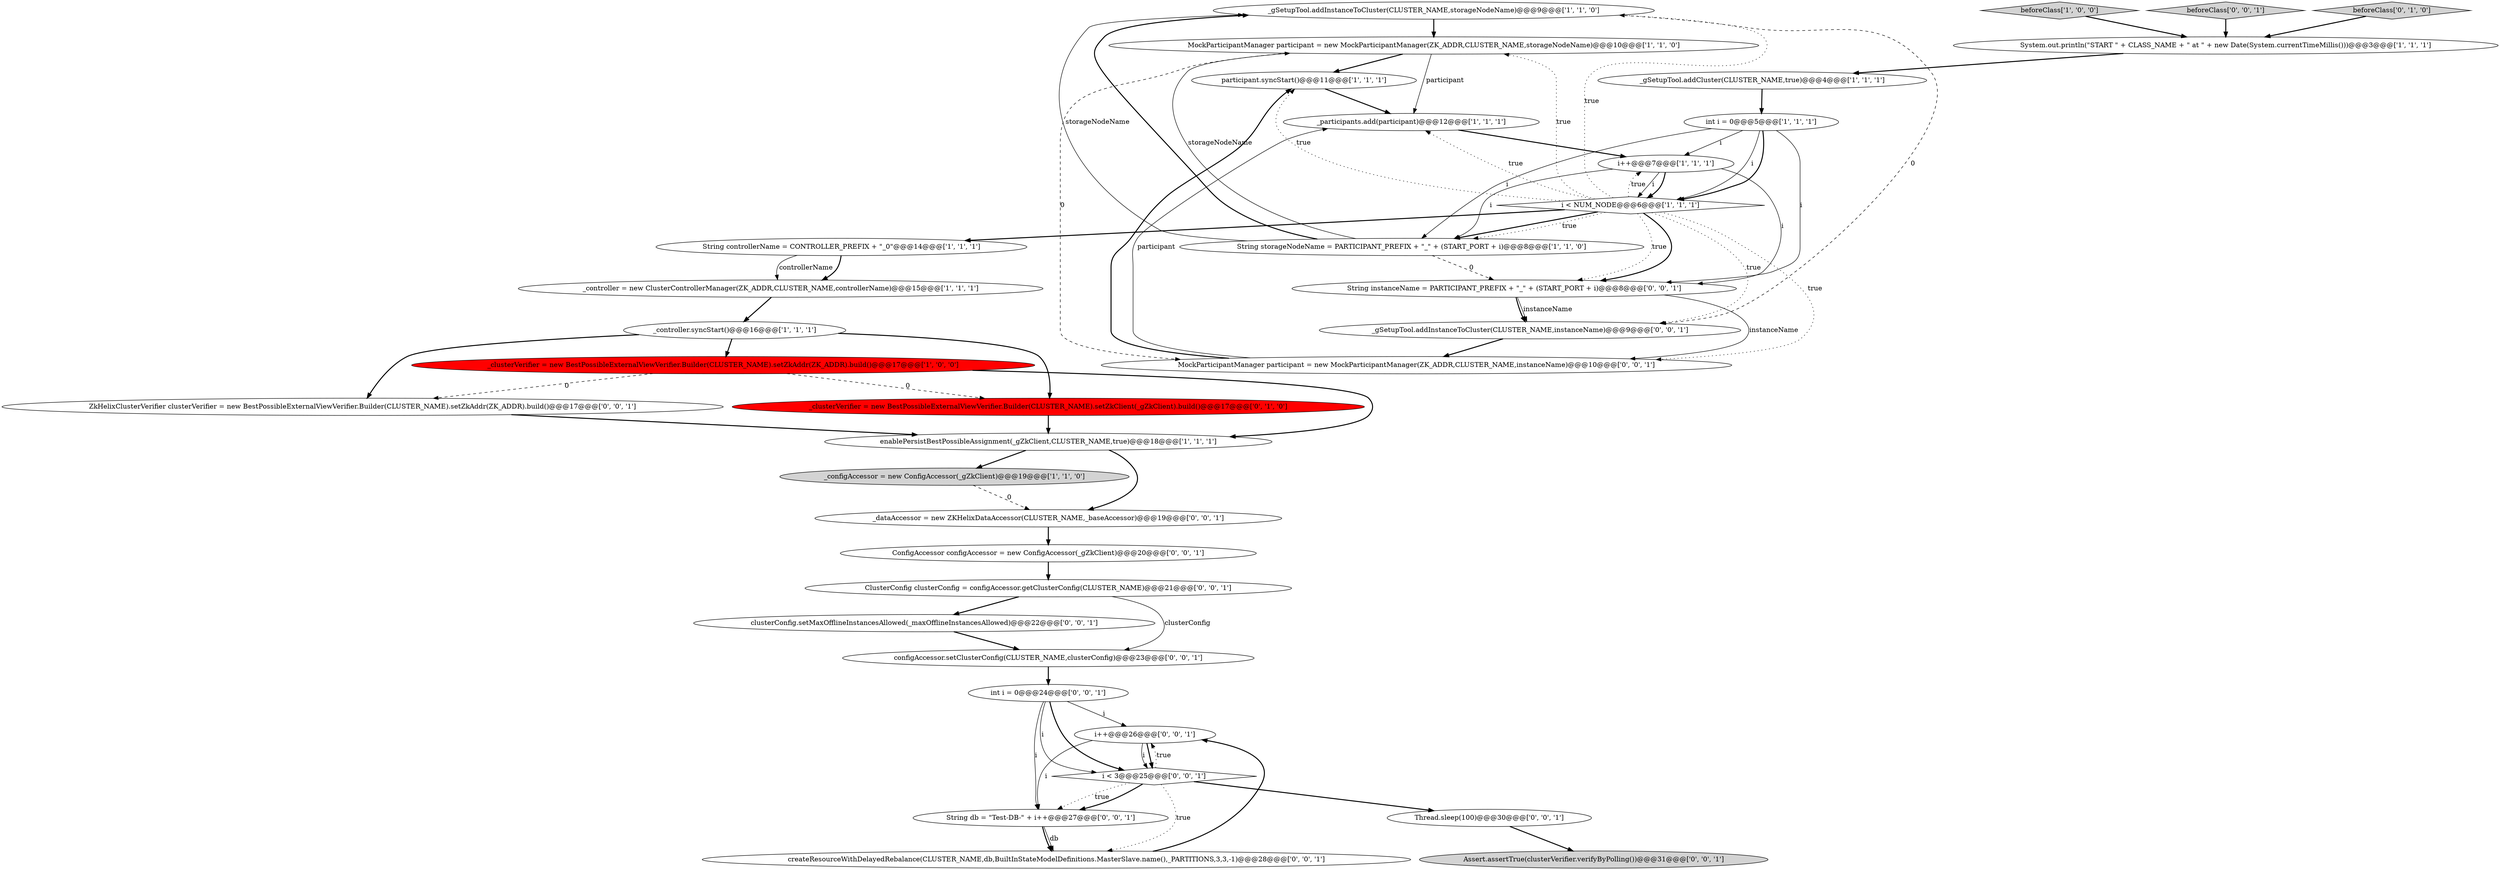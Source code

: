 digraph {
13 [style = filled, label = "_gSetupTool.addInstanceToCluster(CLUSTER_NAME,storageNodeName)@@@9@@@['1', '1', '0']", fillcolor = white, shape = ellipse image = "AAA0AAABBB1BBB"];
11 [style = filled, label = "i < NUM_NODE@@@6@@@['1', '1', '1']", fillcolor = white, shape = diamond image = "AAA0AAABBB1BBB"];
23 [style = filled, label = "ZkHelixClusterVerifier clusterVerifier = new BestPossibleExternalViewVerifier.Builder(CLUSTER_NAME).setZkAddr(ZK_ADDR).build()@@@17@@@['0', '0', '1']", fillcolor = white, shape = ellipse image = "AAA0AAABBB3BBB"];
12 [style = filled, label = "participant.syncStart()@@@11@@@['1', '1', '1']", fillcolor = white, shape = ellipse image = "AAA0AAABBB1BBB"];
20 [style = filled, label = "i++@@@26@@@['0', '0', '1']", fillcolor = white, shape = ellipse image = "AAA0AAABBB3BBB"];
24 [style = filled, label = "MockParticipantManager participant = new MockParticipantManager(ZK_ADDR,CLUSTER_NAME,instanceName)@@@10@@@['0', '0', '1']", fillcolor = white, shape = ellipse image = "AAA0AAABBB3BBB"];
25 [style = filled, label = "String instanceName = PARTICIPANT_PREFIX + \"_\" + (START_PORT + i)@@@8@@@['0', '0', '1']", fillcolor = white, shape = ellipse image = "AAA0AAABBB3BBB"];
18 [style = filled, label = "_clusterVerifier = new BestPossibleExternalViewVerifier.Builder(CLUSTER_NAME).setZkClient(_gZkClient).build()@@@17@@@['0', '1', '0']", fillcolor = red, shape = ellipse image = "AAA1AAABBB2BBB"];
4 [style = filled, label = "System.out.println(\"START \" + CLASS_NAME + \" at \" + new Date(System.currentTimeMillis()))@@@3@@@['1', '1', '1']", fillcolor = white, shape = ellipse image = "AAA0AAABBB1BBB"];
31 [style = filled, label = "Assert.assertTrue(clusterVerifier.verifyByPolling())@@@31@@@['0', '0', '1']", fillcolor = lightgray, shape = ellipse image = "AAA0AAABBB3BBB"];
7 [style = filled, label = "i++@@@7@@@['1', '1', '1']", fillcolor = white, shape = ellipse image = "AAA0AAABBB1BBB"];
3 [style = filled, label = "_configAccessor = new ConfigAccessor(_gZkClient)@@@19@@@['1', '1', '0']", fillcolor = lightgray, shape = ellipse image = "AAA0AAABBB1BBB"];
32 [style = filled, label = "Thread.sleep(100)@@@30@@@['0', '0', '1']", fillcolor = white, shape = ellipse image = "AAA0AAABBB3BBB"];
1 [style = filled, label = "_gSetupTool.addCluster(CLUSTER_NAME,true)@@@4@@@['1', '1', '1']", fillcolor = white, shape = ellipse image = "AAA0AAABBB1BBB"];
6 [style = filled, label = "_clusterVerifier = new BestPossibleExternalViewVerifier.Builder(CLUSTER_NAME).setZkAddr(ZK_ADDR).build()@@@17@@@['1', '0', '0']", fillcolor = red, shape = ellipse image = "AAA1AAABBB1BBB"];
30 [style = filled, label = "createResourceWithDelayedRebalance(CLUSTER_NAME,db,BuiltInStateModelDefinitions.MasterSlave.name(),_PARTITIONS,3,3,-1)@@@28@@@['0', '0', '1']", fillcolor = white, shape = ellipse image = "AAA0AAABBB3BBB"];
8 [style = filled, label = "enablePersistBestPossibleAssignment(_gZkClient,CLUSTER_NAME,true)@@@18@@@['1', '1', '1']", fillcolor = white, shape = ellipse image = "AAA0AAABBB1BBB"];
34 [style = filled, label = "_dataAccessor = new ZKHelixDataAccessor(CLUSTER_NAME,_baseAccessor)@@@19@@@['0', '0', '1']", fillcolor = white, shape = ellipse image = "AAA0AAABBB3BBB"];
10 [style = filled, label = "_controller.syncStart()@@@16@@@['1', '1', '1']", fillcolor = white, shape = ellipse image = "AAA0AAABBB1BBB"];
27 [style = filled, label = "clusterConfig.setMaxOfflineInstancesAllowed(_maxOfflineInstancesAllowed)@@@22@@@['0', '0', '1']", fillcolor = white, shape = ellipse image = "AAA0AAABBB3BBB"];
22 [style = filled, label = "beforeClass['0', '0', '1']", fillcolor = lightgray, shape = diamond image = "AAA0AAABBB3BBB"];
28 [style = filled, label = "configAccessor.setClusterConfig(CLUSTER_NAME,clusterConfig)@@@23@@@['0', '0', '1']", fillcolor = white, shape = ellipse image = "AAA0AAABBB3BBB"];
5 [style = filled, label = "String controllerName = CONTROLLER_PREFIX + \"_0\"@@@14@@@['1', '1', '1']", fillcolor = white, shape = ellipse image = "AAA0AAABBB1BBB"];
9 [style = filled, label = "MockParticipantManager participant = new MockParticipantManager(ZK_ADDR,CLUSTER_NAME,storageNodeName)@@@10@@@['1', '1', '0']", fillcolor = white, shape = ellipse image = "AAA0AAABBB1BBB"];
33 [style = filled, label = "_gSetupTool.addInstanceToCluster(CLUSTER_NAME,instanceName)@@@9@@@['0', '0', '1']", fillcolor = white, shape = ellipse image = "AAA0AAABBB3BBB"];
15 [style = filled, label = "String storageNodeName = PARTICIPANT_PREFIX + \"_\" + (START_PORT + i)@@@8@@@['1', '1', '0']", fillcolor = white, shape = ellipse image = "AAA0AAABBB1BBB"];
17 [style = filled, label = "beforeClass['0', '1', '0']", fillcolor = lightgray, shape = diamond image = "AAA0AAABBB2BBB"];
14 [style = filled, label = "int i = 0@@@5@@@['1', '1', '1']", fillcolor = white, shape = ellipse image = "AAA0AAABBB1BBB"];
16 [style = filled, label = "_participants.add(participant)@@@12@@@['1', '1', '1']", fillcolor = white, shape = ellipse image = "AAA0AAABBB1BBB"];
29 [style = filled, label = "int i = 0@@@24@@@['0', '0', '1']", fillcolor = white, shape = ellipse image = "AAA0AAABBB3BBB"];
26 [style = filled, label = "ClusterConfig clusterConfig = configAccessor.getClusterConfig(CLUSTER_NAME)@@@21@@@['0', '0', '1']", fillcolor = white, shape = ellipse image = "AAA0AAABBB3BBB"];
19 [style = filled, label = "ConfigAccessor configAccessor = new ConfigAccessor(_gZkClient)@@@20@@@['0', '0', '1']", fillcolor = white, shape = ellipse image = "AAA0AAABBB3BBB"];
2 [style = filled, label = "_controller = new ClusterControllerManager(ZK_ADDR,CLUSTER_NAME,controllerName)@@@15@@@['1', '1', '1']", fillcolor = white, shape = ellipse image = "AAA0AAABBB1BBB"];
21 [style = filled, label = "String db = \"Test-DB-\" + i++@@@27@@@['0', '0', '1']", fillcolor = white, shape = ellipse image = "AAA0AAABBB3BBB"];
35 [style = filled, label = "i < 3@@@25@@@['0', '0', '1']", fillcolor = white, shape = diamond image = "AAA0AAABBB3BBB"];
0 [style = filled, label = "beforeClass['1', '0', '0']", fillcolor = lightgray, shape = diamond image = "AAA0AAABBB1BBB"];
11->7 [style = dotted, label="true"];
28->29 [style = bold, label=""];
10->18 [style = bold, label=""];
8->34 [style = bold, label=""];
15->13 [style = solid, label="storageNodeName"];
24->12 [style = bold, label=""];
20->35 [style = solid, label="i"];
15->13 [style = bold, label=""];
7->11 [style = bold, label=""];
29->35 [style = solid, label="i"];
11->33 [style = dotted, label="true"];
25->33 [style = bold, label=""];
34->19 [style = bold, label=""];
14->7 [style = solid, label="i"];
25->33 [style = solid, label="instanceName"];
9->24 [style = dashed, label="0"];
30->20 [style = bold, label=""];
20->21 [style = solid, label="i"];
27->28 [style = bold, label=""];
11->12 [style = dotted, label="true"];
8->3 [style = bold, label=""];
14->11 [style = solid, label="i"];
16->7 [style = bold, label=""];
25->24 [style = solid, label="instanceName"];
24->16 [style = solid, label="participant"];
35->32 [style = bold, label=""];
15->9 [style = solid, label="storageNodeName"];
35->21 [style = dotted, label="true"];
14->25 [style = solid, label="i"];
11->9 [style = dotted, label="true"];
12->16 [style = bold, label=""];
7->15 [style = solid, label="i"];
11->13 [style = dotted, label="true"];
21->30 [style = bold, label=""];
23->8 [style = bold, label=""];
2->10 [style = bold, label=""];
10->6 [style = bold, label=""];
35->21 [style = bold, label=""];
7->25 [style = solid, label="i"];
26->28 [style = solid, label="clusterConfig"];
11->15 [style = bold, label=""];
29->20 [style = solid, label="i"];
11->24 [style = dotted, label="true"];
35->30 [style = dotted, label="true"];
22->4 [style = bold, label=""];
6->18 [style = dashed, label="0"];
11->5 [style = bold, label=""];
5->2 [style = bold, label=""];
26->27 [style = bold, label=""];
15->25 [style = dashed, label="0"];
3->34 [style = dashed, label="0"];
9->16 [style = solid, label="participant"];
11->25 [style = dotted, label="true"];
0->4 [style = bold, label=""];
10->23 [style = bold, label=""];
33->24 [style = bold, label=""];
19->26 [style = bold, label=""];
35->20 [style = dotted, label="true"];
6->8 [style = bold, label=""];
11->16 [style = dotted, label="true"];
13->33 [style = dashed, label="0"];
5->2 [style = solid, label="controllerName"];
21->30 [style = solid, label="db"];
1->14 [style = bold, label=""];
4->1 [style = bold, label=""];
18->8 [style = bold, label=""];
13->9 [style = bold, label=""];
9->12 [style = bold, label=""];
29->35 [style = bold, label=""];
20->35 [style = bold, label=""];
14->15 [style = solid, label="i"];
29->21 [style = solid, label="i"];
11->15 [style = dotted, label="true"];
14->11 [style = bold, label=""];
32->31 [style = bold, label=""];
17->4 [style = bold, label=""];
6->23 [style = dashed, label="0"];
7->11 [style = solid, label="i"];
11->25 [style = bold, label=""];
}
